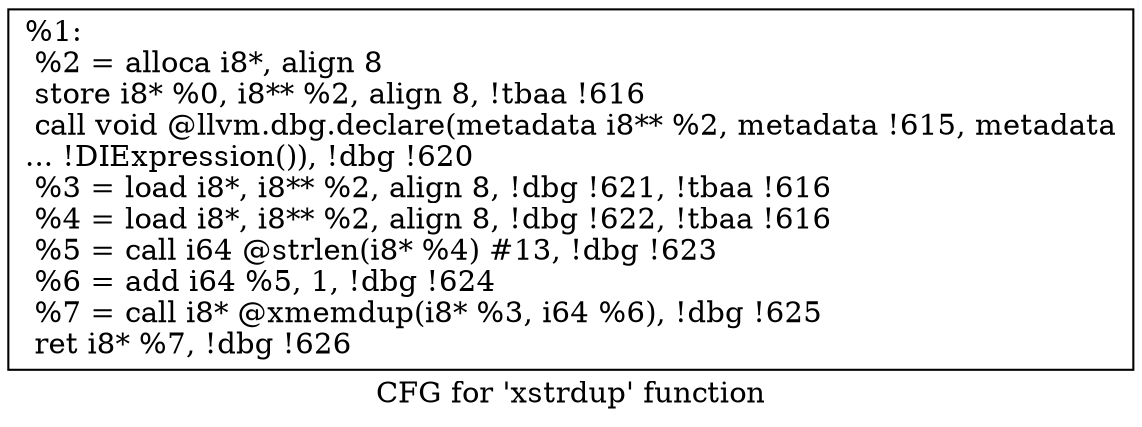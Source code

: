 digraph "CFG for 'xstrdup' function" {
	label="CFG for 'xstrdup' function";

	Node0x1492910 [shape=record,label="{%1:\l  %2 = alloca i8*, align 8\l  store i8* %0, i8** %2, align 8, !tbaa !616\l  call void @llvm.dbg.declare(metadata i8** %2, metadata !615, metadata\l... !DIExpression()), !dbg !620\l  %3 = load i8*, i8** %2, align 8, !dbg !621, !tbaa !616\l  %4 = load i8*, i8** %2, align 8, !dbg !622, !tbaa !616\l  %5 = call i64 @strlen(i8* %4) #13, !dbg !623\l  %6 = add i64 %5, 1, !dbg !624\l  %7 = call i8* @xmemdup(i8* %3, i64 %6), !dbg !625\l  ret i8* %7, !dbg !626\l}"];
}
